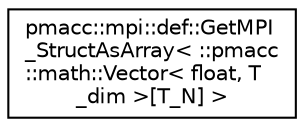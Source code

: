digraph "Graphical Class Hierarchy"
{
 // LATEX_PDF_SIZE
  edge [fontname="Helvetica",fontsize="10",labelfontname="Helvetica",labelfontsize="10"];
  node [fontname="Helvetica",fontsize="10",shape=record];
  rankdir="LR";
  Node0 [label="pmacc::mpi::def::GetMPI\l_StructAsArray\< ::pmacc\l::math::Vector\< float, T\l_dim \>[T_N] \>",height=0.2,width=0.4,color="black", fillcolor="white", style="filled",URL="$structpmacc_1_1mpi_1_1def_1_1_get_m_p_i___struct_as_array_3_01_1_1pmacc_1_1math_1_1_vector_3_01fcb8b72acec05be58593598ab7065d75c.html",tooltip=" "];
}
